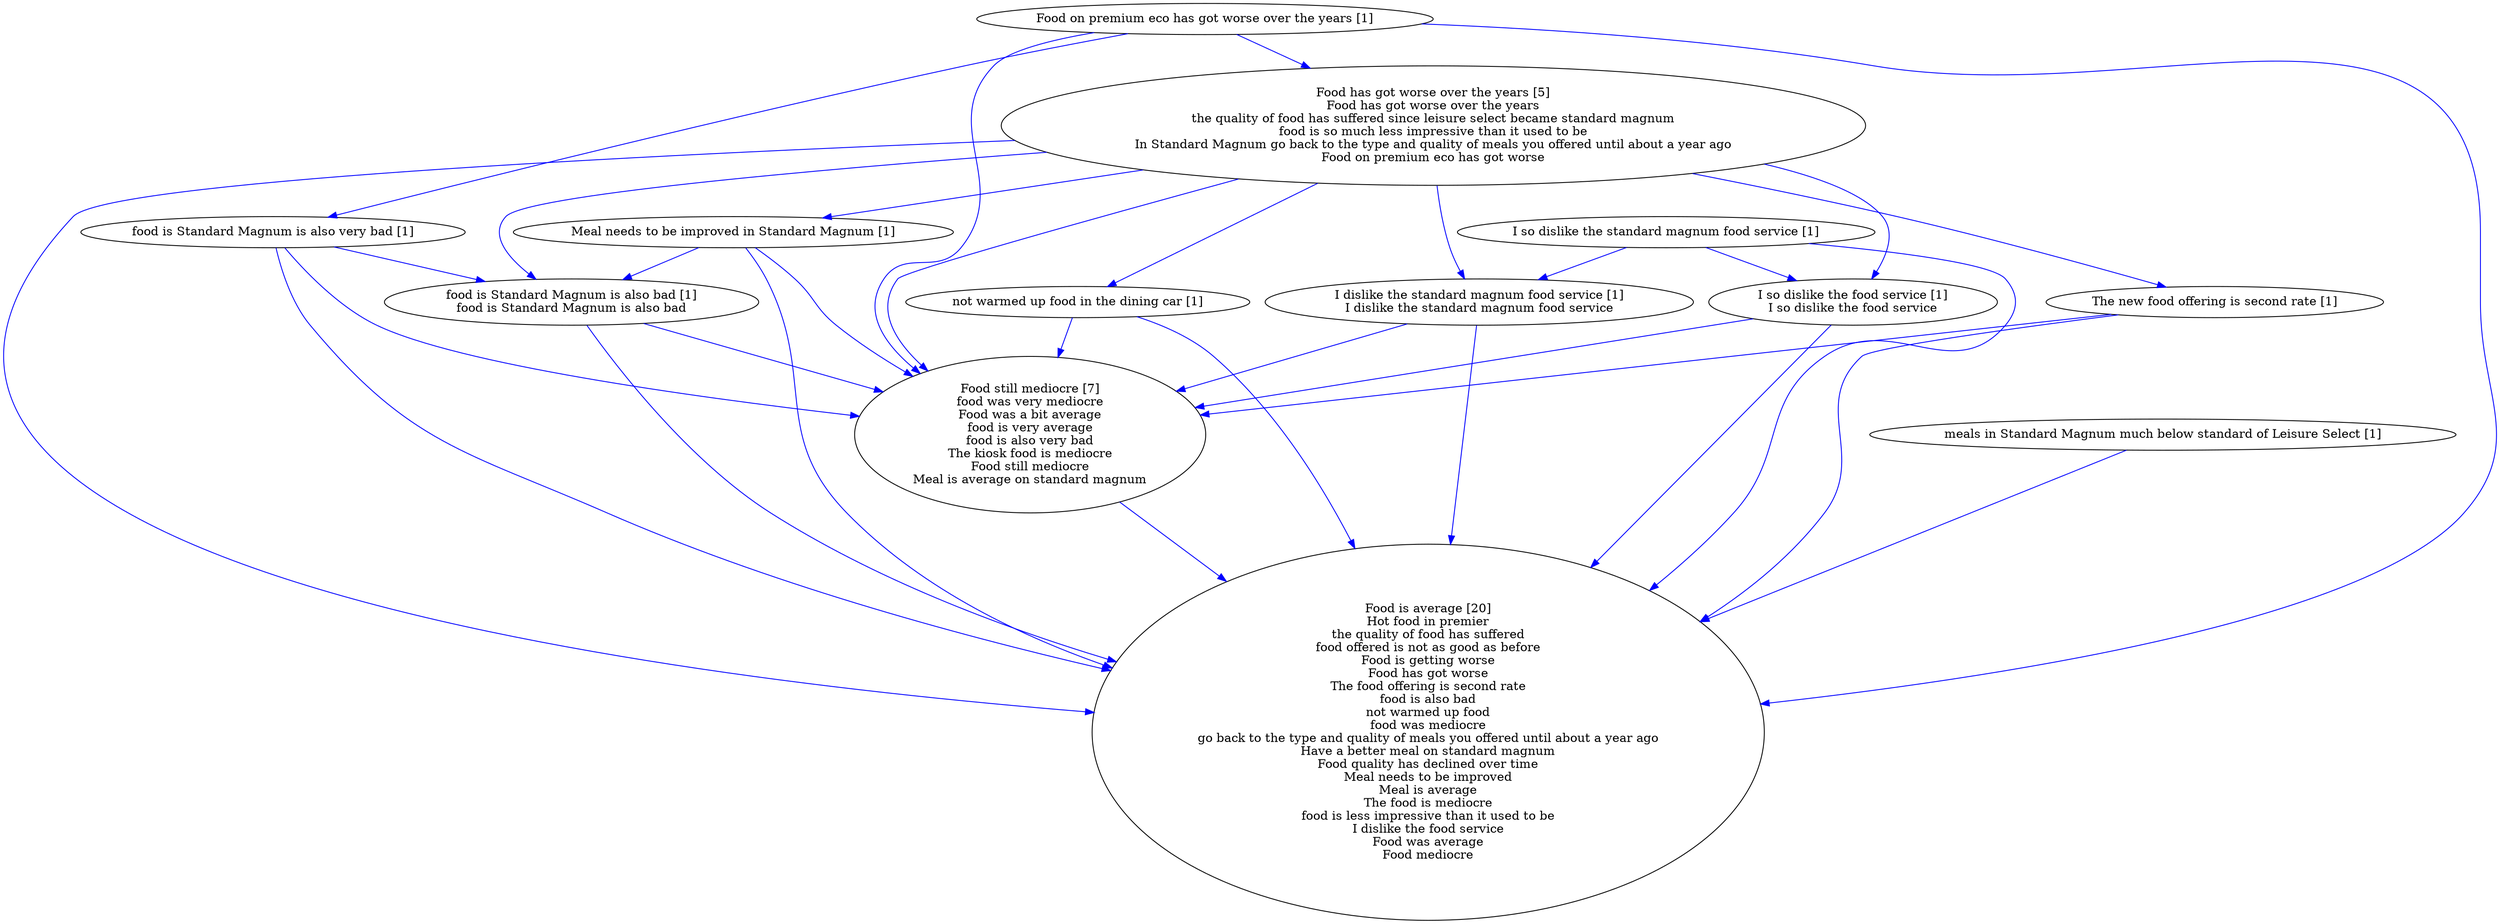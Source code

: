 digraph collapsedGraph {
"Food has got worse over the years [5]\nFood has got worse over the years\nthe quality of food has suffered since leisure select became standard magnum\nfood is so much less impressive than it used to be\nIn Standard Magnum go back to the type and quality of meals you offered until about a year ago\nFood on premium eco has got worse""Food still mediocre [7]\nfood was very mediocre\nFood was a bit average\nfood is very average\nfood is also very bad\nThe kiosk food is mediocre\nFood still mediocre\nMeal is average on standard magnum""Food is average [20]\nHot food in premier\nthe quality of food has suffered\nfood offered is not as good as before\nFood is getting worse\nFood has got worse\nThe food offering is second rate\nfood is also bad\nnot warmed up food\nfood was mediocre\ngo back to the type and quality of meals you offered until about a year ago\nHave a better meal on standard magnum\nFood quality has declined over time\nMeal needs to be improved\nMeal is average\nThe food is mediocre\nfood is less impressive than it used to be\nI dislike the food service\nFood was average\nFood mediocre""Food on premium eco has got worse over the years [1]""I so dislike the standard magnum food service [1]""I dislike the standard magnum food service [1]\nI dislike the standard magnum food service""I so dislike the food service [1]\nI so dislike the food service""Meal needs to be improved in Standard Magnum [1]""The new food offering is second rate [1]""food is Standard Magnum is also very bad [1]""food is Standard Magnum is also bad [1]\nfood is Standard Magnum is also bad""meals in Standard Magnum much below standard of Leisure Select [1]""not warmed up food in the dining car [1]""Food on premium eco has got worse over the years [1]" -> "Food has got worse over the years [5]\nFood has got worse over the years\nthe quality of food has suffered since leisure select became standard magnum\nfood is so much less impressive than it used to be\nIn Standard Magnum go back to the type and quality of meals you offered until about a year ago\nFood on premium eco has got worse" [color=blue]
"Food has got worse over the years [5]\nFood has got worse over the years\nthe quality of food has suffered since leisure select became standard magnum\nfood is so much less impressive than it used to be\nIn Standard Magnum go back to the type and quality of meals you offered until about a year ago\nFood on premium eco has got worse" -> "Food is average [20]\nHot food in premier\nthe quality of food has suffered\nfood offered is not as good as before\nFood is getting worse\nFood has got worse\nThe food offering is second rate\nfood is also bad\nnot warmed up food\nfood was mediocre\ngo back to the type and quality of meals you offered until about a year ago\nHave a better meal on standard magnum\nFood quality has declined over time\nMeal needs to be improved\nMeal is average\nThe food is mediocre\nfood is less impressive than it used to be\nI dislike the food service\nFood was average\nFood mediocre" [color=blue]
"Food on premium eco has got worse over the years [1]" -> "Food is average [20]\nHot food in premier\nthe quality of food has suffered\nfood offered is not as good as before\nFood is getting worse\nFood has got worse\nThe food offering is second rate\nfood is also bad\nnot warmed up food\nfood was mediocre\ngo back to the type and quality of meals you offered until about a year ago\nHave a better meal on standard magnum\nFood quality has declined over time\nMeal needs to be improved\nMeal is average\nThe food is mediocre\nfood is less impressive than it used to be\nI dislike the food service\nFood was average\nFood mediocre" [color=blue]
"Food on premium eco has got worse over the years [1]" -> "Food still mediocre [7]\nfood was very mediocre\nFood was a bit average\nfood is very average\nfood is also very bad\nThe kiosk food is mediocre\nFood still mediocre\nMeal is average on standard magnum" [color=blue]
"Food still mediocre [7]\nfood was very mediocre\nFood was a bit average\nfood is very average\nfood is also very bad\nThe kiosk food is mediocre\nFood still mediocre\nMeal is average on standard magnum" -> "Food is average [20]\nHot food in premier\nthe quality of food has suffered\nfood offered is not as good as before\nFood is getting worse\nFood has got worse\nThe food offering is second rate\nfood is also bad\nnot warmed up food\nfood was mediocre\ngo back to the type and quality of meals you offered until about a year ago\nHave a better meal on standard magnum\nFood quality has declined over time\nMeal needs to be improved\nMeal is average\nThe food is mediocre\nfood is less impressive than it used to be\nI dislike the food service\nFood was average\nFood mediocre" [color=blue]
"I so dislike the standard magnum food service [1]" -> "I dislike the standard magnum food service [1]\nI dislike the standard magnum food service" [color=blue]
"I dislike the standard magnum food service [1]\nI dislike the standard magnum food service" -> "Food is average [20]\nHot food in premier\nthe quality of food has suffered\nfood offered is not as good as before\nFood is getting worse\nFood has got worse\nThe food offering is second rate\nfood is also bad\nnot warmed up food\nfood was mediocre\ngo back to the type and quality of meals you offered until about a year ago\nHave a better meal on standard magnum\nFood quality has declined over time\nMeal needs to be improved\nMeal is average\nThe food is mediocre\nfood is less impressive than it used to be\nI dislike the food service\nFood was average\nFood mediocre" [color=blue]
"I so dislike the standard magnum food service [1]" -> "I so dislike the food service [1]\nI so dislike the food service" [color=blue]
"I so dislike the food service [1]\nI so dislike the food service" -> "Food is average [20]\nHot food in premier\nthe quality of food has suffered\nfood offered is not as good as before\nFood is getting worse\nFood has got worse\nThe food offering is second rate\nfood is also bad\nnot warmed up food\nfood was mediocre\ngo back to the type and quality of meals you offered until about a year ago\nHave a better meal on standard magnum\nFood quality has declined over time\nMeal needs to be improved\nMeal is average\nThe food is mediocre\nfood is less impressive than it used to be\nI dislike the food service\nFood was average\nFood mediocre" [color=blue]
"I so dislike the standard magnum food service [1]" -> "Food is average [20]\nHot food in premier\nthe quality of food has suffered\nfood offered is not as good as before\nFood is getting worse\nFood has got worse\nThe food offering is second rate\nfood is also bad\nnot warmed up food\nfood was mediocre\ngo back to the type and quality of meals you offered until about a year ago\nHave a better meal on standard magnum\nFood quality has declined over time\nMeal needs to be improved\nMeal is average\nThe food is mediocre\nfood is less impressive than it used to be\nI dislike the food service\nFood was average\nFood mediocre" [color=blue]
"Food has got worse over the years [5]\nFood has got worse over the years\nthe quality of food has suffered since leisure select became standard magnum\nfood is so much less impressive than it used to be\nIn Standard Magnum go back to the type and quality of meals you offered until about a year ago\nFood on premium eco has got worse" -> "I dislike the standard magnum food service [1]\nI dislike the standard magnum food service" [color=blue]
"Food has got worse over the years [5]\nFood has got worse over the years\nthe quality of food has suffered since leisure select became standard magnum\nfood is so much less impressive than it used to be\nIn Standard Magnum go back to the type and quality of meals you offered until about a year ago\nFood on premium eco has got worse" -> "I so dislike the food service [1]\nI so dislike the food service" [color=blue]
"Meal needs to be improved in Standard Magnum [1]" -> "Food is average [20]\nHot food in premier\nthe quality of food has suffered\nfood offered is not as good as before\nFood is getting worse\nFood has got worse\nThe food offering is second rate\nfood is also bad\nnot warmed up food\nfood was mediocre\ngo back to the type and quality of meals you offered until about a year ago\nHave a better meal on standard magnum\nFood quality has declined over time\nMeal needs to be improved\nMeal is average\nThe food is mediocre\nfood is less impressive than it used to be\nI dislike the food service\nFood was average\nFood mediocre" [color=blue]
"Meal needs to be improved in Standard Magnum [1]" -> "Food still mediocre [7]\nfood was very mediocre\nFood was a bit average\nfood is very average\nfood is also very bad\nThe kiosk food is mediocre\nFood still mediocre\nMeal is average on standard magnum" [color=blue]
"I dislike the standard magnum food service [1]\nI dislike the standard magnum food service" -> "Food still mediocre [7]\nfood was very mediocre\nFood was a bit average\nfood is very average\nfood is also very bad\nThe kiosk food is mediocre\nFood still mediocre\nMeal is average on standard magnum" [color=blue]
"I so dislike the food service [1]\nI so dislike the food service" -> "Food still mediocre [7]\nfood was very mediocre\nFood was a bit average\nfood is very average\nfood is also very bad\nThe kiosk food is mediocre\nFood still mediocre\nMeal is average on standard magnum" [color=blue]
"The new food offering is second rate [1]" -> "Food is average [20]\nHot food in premier\nthe quality of food has suffered\nfood offered is not as good as before\nFood is getting worse\nFood has got worse\nThe food offering is second rate\nfood is also bad\nnot warmed up food\nfood was mediocre\ngo back to the type and quality of meals you offered until about a year ago\nHave a better meal on standard magnum\nFood quality has declined over time\nMeal needs to be improved\nMeal is average\nThe food is mediocre\nfood is less impressive than it used to be\nI dislike the food service\nFood was average\nFood mediocre" [color=blue]
"Food has got worse over the years [5]\nFood has got worse over the years\nthe quality of food has suffered since leisure select became standard magnum\nfood is so much less impressive than it used to be\nIn Standard Magnum go back to the type and quality of meals you offered until about a year ago\nFood on premium eco has got worse" -> "The new food offering is second rate [1]" [color=blue]
"The new food offering is second rate [1]" -> "Food still mediocre [7]\nfood was very mediocre\nFood was a bit average\nfood is very average\nfood is also very bad\nThe kiosk food is mediocre\nFood still mediocre\nMeal is average on standard magnum" [color=blue]
"food is Standard Magnum is also very bad [1]" -> "food is Standard Magnum is also bad [1]\nfood is Standard Magnum is also bad" [color=blue]
"food is Standard Magnum is also bad [1]\nfood is Standard Magnum is also bad" -> "Food is average [20]\nHot food in premier\nthe quality of food has suffered\nfood offered is not as good as before\nFood is getting worse\nFood has got worse\nThe food offering is second rate\nfood is also bad\nnot warmed up food\nfood was mediocre\ngo back to the type and quality of meals you offered until about a year ago\nHave a better meal on standard magnum\nFood quality has declined over time\nMeal needs to be improved\nMeal is average\nThe food is mediocre\nfood is less impressive than it used to be\nI dislike the food service\nFood was average\nFood mediocre" [color=blue]
"food is Standard Magnum is also very bad [1]" -> "Food is average [20]\nHot food in premier\nthe quality of food has suffered\nfood offered is not as good as before\nFood is getting worse\nFood has got worse\nThe food offering is second rate\nfood is also bad\nnot warmed up food\nfood was mediocre\ngo back to the type and quality of meals you offered until about a year ago\nHave a better meal on standard magnum\nFood quality has declined over time\nMeal needs to be improved\nMeal is average\nThe food is mediocre\nfood is less impressive than it used to be\nI dislike the food service\nFood was average\nFood mediocre" [color=blue]
"Food has got worse over the years [5]\nFood has got worse over the years\nthe quality of food has suffered since leisure select became standard magnum\nfood is so much less impressive than it used to be\nIn Standard Magnum go back to the type and quality of meals you offered until about a year ago\nFood on premium eco has got worse" -> "food is Standard Magnum is also bad [1]\nfood is Standard Magnum is also bad" [color=blue]
"Food has got worse over the years [5]\nFood has got worse over the years\nthe quality of food has suffered since leisure select became standard magnum\nfood is so much less impressive than it used to be\nIn Standard Magnum go back to the type and quality of meals you offered until about a year ago\nFood on premium eco has got worse" -> "Food still mediocre [7]\nfood was very mediocre\nFood was a bit average\nfood is very average\nfood is also very bad\nThe kiosk food is mediocre\nFood still mediocre\nMeal is average on standard magnum" [color=blue]
"Food on premium eco has got worse over the years [1]" -> "food is Standard Magnum is also very bad [1]" [color=blue]
"Meal needs to be improved in Standard Magnum [1]" -> "food is Standard Magnum is also bad [1]\nfood is Standard Magnum is also bad" [color=blue]
"food is Standard Magnum is also bad [1]\nfood is Standard Magnum is also bad" -> "Food still mediocre [7]\nfood was very mediocre\nFood was a bit average\nfood is very average\nfood is also very bad\nThe kiosk food is mediocre\nFood still mediocre\nMeal is average on standard magnum" [color=blue]
"food is Standard Magnum is also very bad [1]" -> "Food still mediocre [7]\nfood was very mediocre\nFood was a bit average\nfood is very average\nfood is also very bad\nThe kiosk food is mediocre\nFood still mediocre\nMeal is average on standard magnum" [color=blue]
"meals in Standard Magnum much below standard of Leisure Select [1]" -> "Food is average [20]\nHot food in premier\nthe quality of food has suffered\nfood offered is not as good as before\nFood is getting worse\nFood has got worse\nThe food offering is second rate\nfood is also bad\nnot warmed up food\nfood was mediocre\ngo back to the type and quality of meals you offered until about a year ago\nHave a better meal on standard magnum\nFood quality has declined over time\nMeal needs to be improved\nMeal is average\nThe food is mediocre\nfood is less impressive than it used to be\nI dislike the food service\nFood was average\nFood mediocre" [color=blue]
"not warmed up food in the dining car [1]" -> "Food is average [20]\nHot food in premier\nthe quality of food has suffered\nfood offered is not as good as before\nFood is getting worse\nFood has got worse\nThe food offering is second rate\nfood is also bad\nnot warmed up food\nfood was mediocre\ngo back to the type and quality of meals you offered until about a year ago\nHave a better meal on standard magnum\nFood quality has declined over time\nMeal needs to be improved\nMeal is average\nThe food is mediocre\nfood is less impressive than it used to be\nI dislike the food service\nFood was average\nFood mediocre" [color=blue]
"not warmed up food in the dining car [1]" -> "Food still mediocre [7]\nfood was very mediocre\nFood was a bit average\nfood is very average\nfood is also very bad\nThe kiosk food is mediocre\nFood still mediocre\nMeal is average on standard magnum" [color=blue]
"Food has got worse over the years [5]\nFood has got worse over the years\nthe quality of food has suffered since leisure select became standard magnum\nfood is so much less impressive than it used to be\nIn Standard Magnum go back to the type and quality of meals you offered until about a year ago\nFood on premium eco has got worse" -> "not warmed up food in the dining car [1]" [color=blue]
"Food has got worse over the years [5]\nFood has got worse over the years\nthe quality of food has suffered since leisure select became standard magnum\nfood is so much less impressive than it used to be\nIn Standard Magnum go back to the type and quality of meals you offered until about a year ago\nFood on premium eco has got worse" -> "Meal needs to be improved in Standard Magnum [1]" [color=blue]
}